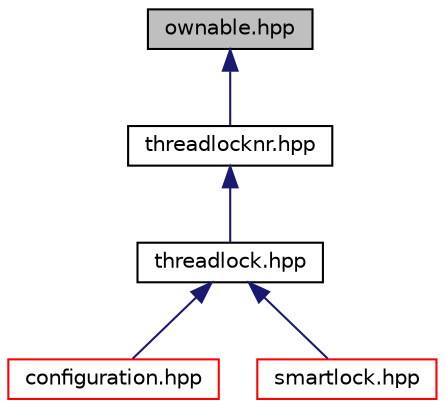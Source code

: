 digraph "ownable.hpp"
{
  edge [fontname="Helvetica",fontsize="10",labelfontname="Helvetica",labelfontsize="10"];
  node [fontname="Helvetica",fontsize="10",shape=record];
  Node39 [label="ownable.hpp",height=0.2,width=0.4,color="black", fillcolor="grey75", style="filled", fontcolor="black"];
  Node39 -> Node40 [dir="back",color="midnightblue",fontsize="10",style="solid",fontname="Helvetica"];
  Node40 -> Node41 [dir="back",color="midnightblue",fontsize="10",style="solid",fontname="Helvetica"];
  Node41 -> Node42 [dir="back",color="midnightblue",fontsize="10",style="solid",fontname="Helvetica"];
  Node41 -> Node60 [dir="back",color="midnightblue",fontsize="10",style="solid",fontname="Helvetica"];
  Node40 [label="threadlocknr.hpp",height=0.2,width=0.4,color="black", fillcolor="white", style="filled",URL="$threadlocknr_8hpp.html"];
  Node41 [label="threadlock.hpp",height=0.2,width=0.4,color="black", fillcolor="white", style="filled",URL="$threadlock_8hpp.html"];
  Node42 [label="configuration.hpp",height=0.2,width=0.4,color="red", fillcolor="white", style="filled",URL="$configuration_8hpp.html"];
  Node60 [label="smartlock.hpp",height=0.2,width=0.4,color="red", fillcolor="white", style="filled",URL="$smartlock_8hpp.html"];
}

